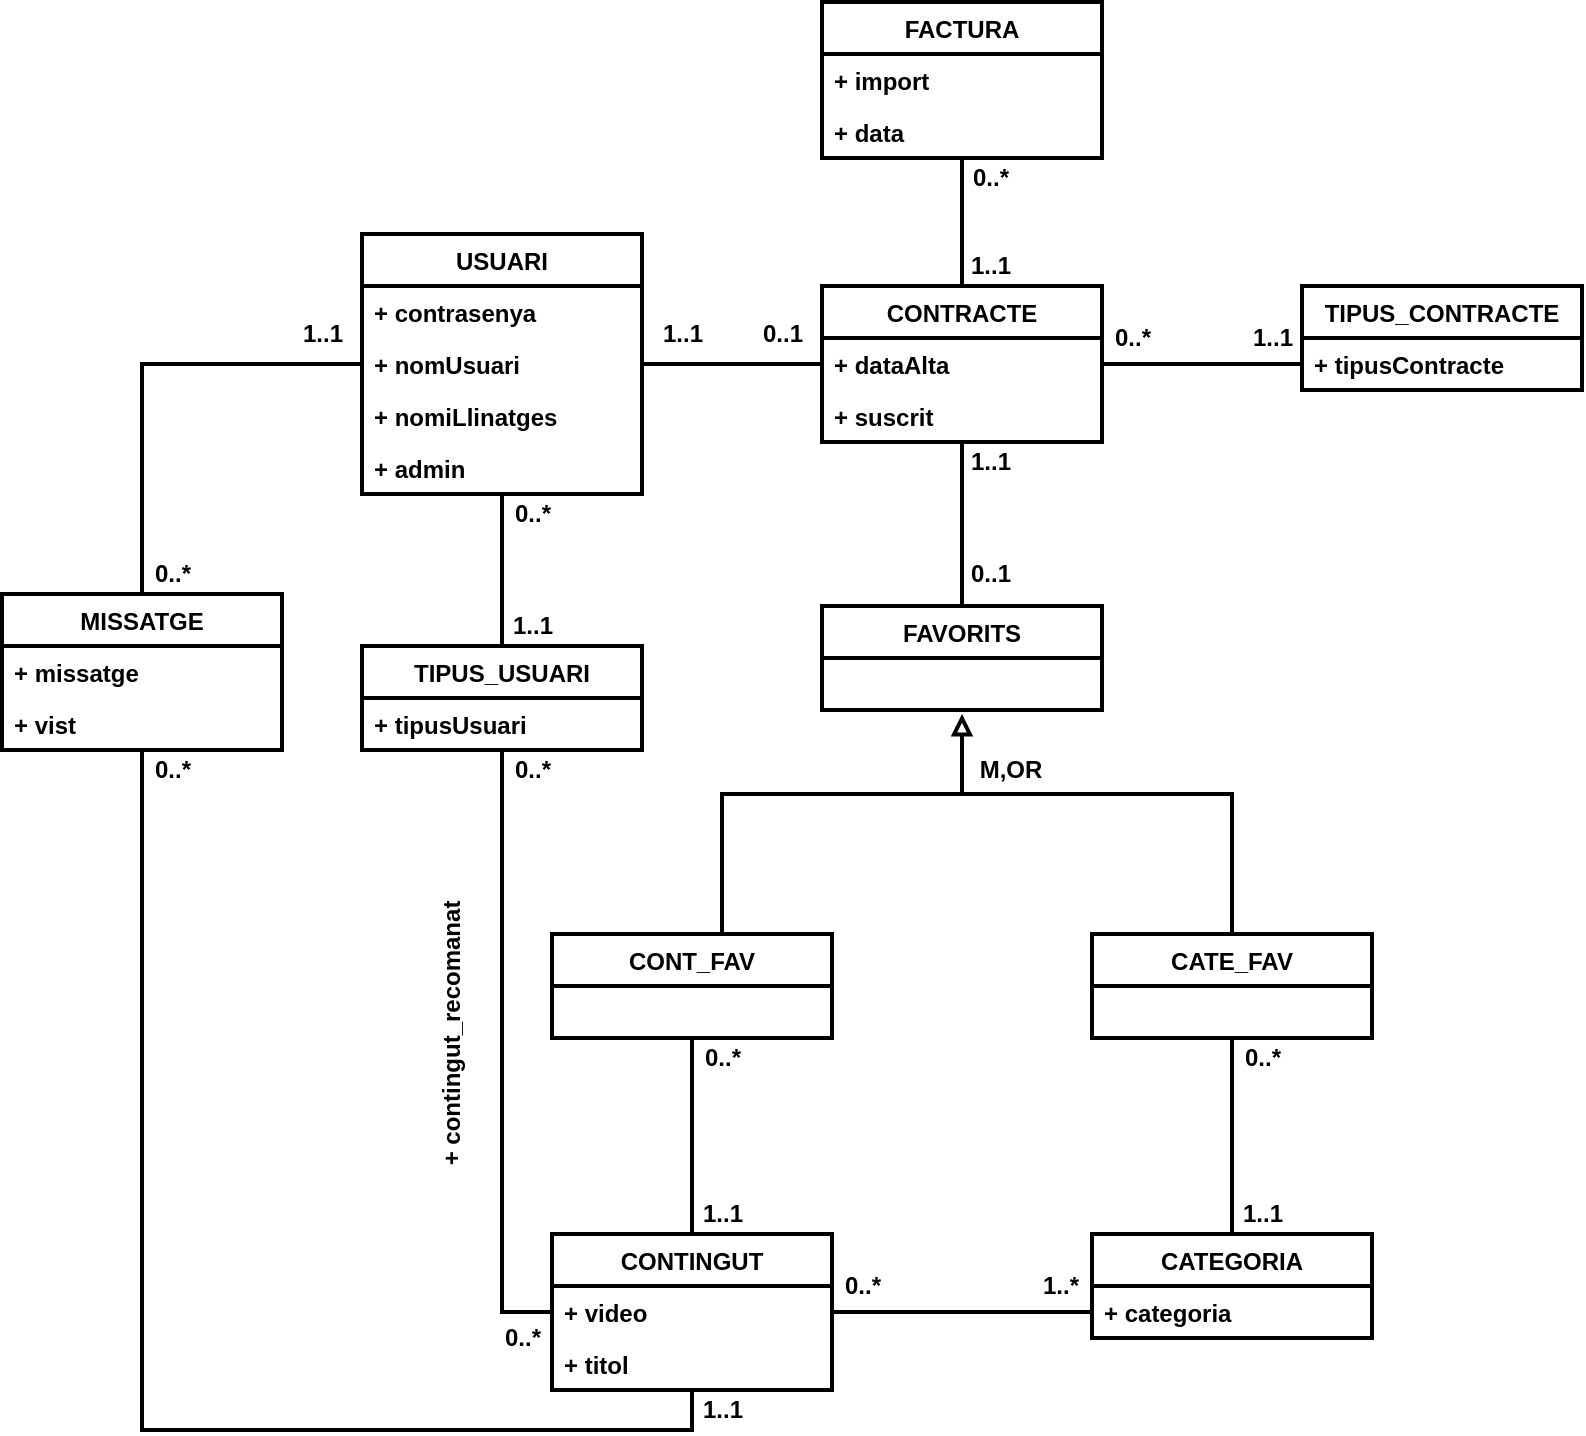 <mxfile version="15.8.7" type="device"><diagram id="4Mzj-n0A8DgF8S2J7ucG" name="Página-1"><mxGraphModel dx="1427" dy="475" grid="1" gridSize="10" guides="1" tooltips="1" connect="1" arrows="1" fold="1" page="1" pageScale="1" pageWidth="827" pageHeight="1169" math="0" shadow="0"><root><mxCell id="0"/><mxCell id="1" parent="0"/><mxCell id="S-AvFleNfxMChcjrUdNi-8" style="edgeStyle=orthogonalEdgeStyle;rounded=0;orthogonalLoop=1;jettySize=auto;html=1;exitX=1;exitY=0.5;exitDx=0;exitDy=0;entryX=0;entryY=0.75;entryDx=0;entryDy=0;endArrow=none;endFill=0;strokeWidth=2;fontStyle=1" parent="1" source="S-AvFleNfxMChcjrUdNi-37" target="S-AvFleNfxMChcjrUdNi-6" edge="1"><mxGeometry relative="1" as="geometry"/></mxCell><mxCell id="S-AvFleNfxMChcjrUdNi-22" style="edgeStyle=orthogonalEdgeStyle;rounded=0;orthogonalLoop=1;jettySize=auto;html=1;exitX=0.5;exitY=1;exitDx=0;exitDy=0;entryX=0.5;entryY=0;entryDx=0;entryDy=0;endArrow=none;endFill=0;strokeWidth=2;fontStyle=1" parent="1" source="S-AvFleNfxMChcjrUdNi-1" target="S-AvFleNfxMChcjrUdNi-17" edge="1"><mxGeometry relative="1" as="geometry"/></mxCell><mxCell id="S-AvFleNfxMChcjrUdNi-1" value="CONTRACTE" style="swimlane;fontStyle=1;childLayout=stackLayout;horizontal=1;startSize=26;fillColor=none;horizontalStack=0;resizeParent=1;resizeParentMax=0;resizeLast=0;collapsible=1;marginBottom=0;strokeWidth=2;" parent="1" vertex="1"><mxGeometry x="320" y="156" width="140" height="78" as="geometry"/></mxCell><mxCell id="S-AvFleNfxMChcjrUdNi-37" value="+ dataAlta" style="text;strokeColor=none;fillColor=none;align=left;verticalAlign=top;spacingLeft=4;spacingRight=4;overflow=hidden;rotatable=0;points=[[0,0.5],[1,0.5]];portConstraint=eastwest;fontStyle=1" parent="S-AvFleNfxMChcjrUdNi-1" vertex="1"><mxGeometry y="26" width="140" height="26" as="geometry"/></mxCell><mxCell id="SWSklIYPGX-UDRLk-Jqf-1" value="+ suscrit" style="text;strokeColor=none;fillColor=none;align=left;verticalAlign=top;spacingLeft=4;spacingRight=4;overflow=hidden;rotatable=0;points=[[0,0.5],[1,0.5]];portConstraint=eastwest;fontStyle=1" vertex="1" parent="S-AvFleNfxMChcjrUdNi-1"><mxGeometry y="52" width="140" height="26" as="geometry"/></mxCell><mxCell id="S-AvFleNfxMChcjrUdNi-7" style="edgeStyle=orthogonalEdgeStyle;rounded=0;orthogonalLoop=1;jettySize=auto;html=1;exitX=0.5;exitY=1;exitDx=0;exitDy=0;entryX=0.5;entryY=0;entryDx=0;entryDy=0;strokeWidth=2;endArrow=none;endFill=0;fontStyle=1" parent="1" source="S-AvFleNfxMChcjrUdNi-5" target="S-AvFleNfxMChcjrUdNi-1" edge="1"><mxGeometry relative="1" as="geometry"/></mxCell><mxCell id="S-AvFleNfxMChcjrUdNi-5" value="FACTURA" style="swimlane;fontStyle=1;childLayout=stackLayout;horizontal=1;startSize=26;fillColor=none;horizontalStack=0;resizeParent=1;resizeParentMax=0;resizeLast=0;collapsible=1;marginBottom=0;strokeWidth=2;" parent="1" vertex="1"><mxGeometry x="320" y="14" width="140" height="78" as="geometry"/></mxCell><mxCell id="h2u4UO7is9LQjmH4nHKm-2" value="+ import" style="text;strokeColor=none;fillColor=none;align=left;verticalAlign=top;spacingLeft=4;spacingRight=4;overflow=hidden;rotatable=0;points=[[0,0.5],[1,0.5]];portConstraint=eastwest;fontStyle=1" parent="S-AvFleNfxMChcjrUdNi-5" vertex="1"><mxGeometry y="26" width="140" height="26" as="geometry"/></mxCell><mxCell id="h2u4UO7is9LQjmH4nHKm-1" value="+ data" style="text;strokeColor=none;fillColor=none;align=left;verticalAlign=top;spacingLeft=4;spacingRight=4;overflow=hidden;rotatable=0;points=[[0,0.5],[1,0.5]];portConstraint=eastwest;fontStyle=1" parent="S-AvFleNfxMChcjrUdNi-5" vertex="1"><mxGeometry y="52" width="140" height="26" as="geometry"/></mxCell><mxCell id="S-AvFleNfxMChcjrUdNi-6" value="TIPUS_CONTRACTE" style="swimlane;fontStyle=1;childLayout=stackLayout;horizontal=1;startSize=26;fillColor=none;horizontalStack=0;resizeParent=1;resizeParentMax=0;resizeLast=0;collapsible=1;marginBottom=0;strokeWidth=2;" parent="1" vertex="1"><mxGeometry x="560" y="156" width="140" height="52" as="geometry"/></mxCell><mxCell id="h2u4UO7is9LQjmH4nHKm-3" value="+ tipusContracte" style="text;strokeColor=none;fillColor=none;align=left;verticalAlign=top;spacingLeft=4;spacingRight=4;overflow=hidden;rotatable=0;points=[[0,0.5],[1,0.5]];portConstraint=eastwest;fontStyle=1" parent="S-AvFleNfxMChcjrUdNi-6" vertex="1"><mxGeometry y="26" width="140" height="26" as="geometry"/></mxCell><mxCell id="S-AvFleNfxMChcjrUdNi-12" style="edgeStyle=orthogonalEdgeStyle;rounded=0;orthogonalLoop=1;jettySize=auto;html=1;exitX=0.5;exitY=1;exitDx=0;exitDy=0;entryX=0.5;entryY=0;entryDx=0;entryDy=0;endArrow=none;endFill=0;strokeWidth=2;fontStyle=1" parent="1" source="S-AvFleNfxMChcjrUdNi-9" target="S-AvFleNfxMChcjrUdNi-11" edge="1"><mxGeometry relative="1" as="geometry"/></mxCell><mxCell id="S-AvFleNfxMChcjrUdNi-9" value="USUARI" style="swimlane;fontStyle=1;childLayout=stackLayout;horizontal=1;startSize=26;fillColor=none;horizontalStack=0;resizeParent=1;resizeParentMax=0;resizeLast=0;collapsible=1;marginBottom=0;strokeWidth=2;" parent="1" vertex="1"><mxGeometry x="90" y="130" width="140" height="130" as="geometry"/></mxCell><mxCell id="S-AvFleNfxMChcjrUdNi-35" value="+ contrasenya" style="text;strokeColor=none;fillColor=none;align=left;verticalAlign=top;spacingLeft=4;spacingRight=4;overflow=hidden;rotatable=0;points=[[0,0.5],[1,0.5]];portConstraint=eastwest;fontStyle=1" parent="S-AvFleNfxMChcjrUdNi-9" vertex="1"><mxGeometry y="26" width="140" height="26" as="geometry"/></mxCell><mxCell id="SWSklIYPGX-UDRLk-Jqf-17" value="+ nomUsuari" style="text;strokeColor=none;fillColor=none;align=left;verticalAlign=top;spacingLeft=4;spacingRight=4;overflow=hidden;rotatable=0;points=[[0,0.5],[1,0.5]];portConstraint=eastwest;fontStyle=1" vertex="1" parent="S-AvFleNfxMChcjrUdNi-9"><mxGeometry y="52" width="140" height="26" as="geometry"/></mxCell><mxCell id="S-AvFleNfxMChcjrUdNi-34" value="+ nomiLlinatges" style="text;strokeColor=none;fillColor=none;align=left;verticalAlign=top;spacingLeft=4;spacingRight=4;overflow=hidden;rotatable=0;points=[[0,0.5],[1,0.5]];portConstraint=eastwest;fontStyle=1" parent="S-AvFleNfxMChcjrUdNi-9" vertex="1"><mxGeometry y="78" width="140" height="26" as="geometry"/></mxCell><mxCell id="S-AvFleNfxMChcjrUdNi-33" value="+ admin" style="text;strokeColor=none;fillColor=none;align=left;verticalAlign=top;spacingLeft=4;spacingRight=4;overflow=hidden;rotatable=0;points=[[0,0.5],[1,0.5]];portConstraint=eastwest;fontStyle=1" parent="S-AvFleNfxMChcjrUdNi-9" vertex="1"><mxGeometry y="104" width="140" height="26" as="geometry"/></mxCell><mxCell id="S-AvFleNfxMChcjrUdNi-11" value="TIPUS_USUARI" style="swimlane;fontStyle=1;childLayout=stackLayout;horizontal=1;startSize=26;fillColor=none;horizontalStack=0;resizeParent=1;resizeParentMax=0;resizeLast=0;collapsible=1;marginBottom=0;strokeWidth=2;" parent="1" vertex="1"><mxGeometry x="90" y="336" width="140" height="52" as="geometry"/></mxCell><mxCell id="S-AvFleNfxMChcjrUdNi-38" value="+ tipusUsuari" style="text;strokeColor=none;fillColor=none;align=left;verticalAlign=top;spacingLeft=4;spacingRight=4;overflow=hidden;rotatable=0;points=[[0,0.5],[1,0.5]];portConstraint=eastwest;fontStyle=1" parent="S-AvFleNfxMChcjrUdNi-11" vertex="1"><mxGeometry y="26" width="140" height="26" as="geometry"/></mxCell><mxCell id="S-AvFleNfxMChcjrUdNi-30" style="edgeStyle=orthogonalEdgeStyle;rounded=0;orthogonalLoop=1;jettySize=auto;html=1;exitX=0.5;exitY=1;exitDx=0;exitDy=0;entryX=0.5;entryY=1;entryDx=0;entryDy=0;endArrow=none;endFill=0;strokeWidth=2;fontStyle=1" parent="1" source="S-AvFleNfxMChcjrUdNi-13" target="S-AvFleNfxMChcjrUdNi-18" edge="1"><mxGeometry relative="1" as="geometry"/></mxCell><mxCell id="S-AvFleNfxMChcjrUdNi-13" value="MISSATGE" style="swimlane;fontStyle=1;childLayout=stackLayout;horizontal=1;startSize=26;fillColor=none;horizontalStack=0;resizeParent=1;resizeParentMax=0;resizeLast=0;collapsible=1;marginBottom=0;strokeWidth=2;" parent="1" vertex="1"><mxGeometry x="-90" y="310" width="140" height="78" as="geometry"/></mxCell><mxCell id="S-AvFleNfxMChcjrUdNi-36" value="+ missatge" style="text;strokeColor=none;fillColor=none;align=left;verticalAlign=top;spacingLeft=4;spacingRight=4;overflow=hidden;rotatable=0;points=[[0,0.5],[1,0.5]];portConstraint=eastwest;fontStyle=1" parent="S-AvFleNfxMChcjrUdNi-13" vertex="1"><mxGeometry y="26" width="140" height="26" as="geometry"/></mxCell><mxCell id="S-AvFleNfxMChcjrUdNi-39" value="+ vist" style="text;strokeColor=none;fillColor=none;align=left;verticalAlign=top;spacingLeft=4;spacingRight=4;overflow=hidden;rotatable=0;points=[[0,0.5],[1,0.5]];portConstraint=eastwest;fontStyle=1" parent="S-AvFleNfxMChcjrUdNi-13" vertex="1"><mxGeometry y="52" width="140" height="26" as="geometry"/></mxCell><mxCell id="S-AvFleNfxMChcjrUdNi-17" value="FAVORITS" style="swimlane;fontStyle=1;childLayout=stackLayout;horizontal=1;startSize=26;fillColor=none;horizontalStack=0;resizeParent=1;resizeParentMax=0;resizeLast=0;collapsible=1;marginBottom=0;strokeWidth=2;" parent="1" vertex="1"><mxGeometry x="320" y="316" width="140" height="52" as="geometry"/></mxCell><mxCell id="SWSklIYPGX-UDRLk-Jqf-3" style="edgeStyle=orthogonalEdgeStyle;rounded=0;orthogonalLoop=1;jettySize=auto;html=1;endArrow=block;endFill=0;strokeWidth=2;exitX=0.5;exitY=0;exitDx=0;exitDy=0;" edge="1" parent="1" source="SWSklIYPGX-UDRLk-Jqf-5"><mxGeometry relative="1" as="geometry"><mxPoint x="250" y="460" as="sourcePoint"/><mxPoint x="390" y="370" as="targetPoint"/><Array as="points"><mxPoint x="270" y="480"/><mxPoint x="270" y="410"/><mxPoint x="390" y="410"/></Array></mxGeometry></mxCell><mxCell id="S-AvFleNfxMChcjrUdNi-18" value="CONTINGUT" style="swimlane;fontStyle=1;childLayout=stackLayout;horizontal=1;startSize=26;fillColor=none;horizontalStack=0;resizeParent=1;resizeParentMax=0;resizeLast=0;collapsible=1;marginBottom=0;strokeWidth=2;" parent="1" vertex="1"><mxGeometry x="185" y="630" width="140" height="78" as="geometry"/></mxCell><mxCell id="S-AvFleNfxMChcjrUdNi-42" value="+ video" style="text;strokeColor=none;fillColor=none;align=left;verticalAlign=top;spacingLeft=4;spacingRight=4;overflow=hidden;rotatable=0;points=[[0,0.5],[1,0.5]];portConstraint=eastwest;fontStyle=1" parent="S-AvFleNfxMChcjrUdNi-18" vertex="1"><mxGeometry y="26" width="140" height="26" as="geometry"/></mxCell><mxCell id="S-AvFleNfxMChcjrUdNi-43" value="+ titol" style="text;strokeColor=none;fillColor=none;align=left;verticalAlign=top;spacingLeft=4;spacingRight=4;overflow=hidden;rotatable=0;points=[[0,0.5],[1,0.5]];portConstraint=eastwest;fontStyle=1" parent="S-AvFleNfxMChcjrUdNi-18" vertex="1"><mxGeometry y="52" width="140" height="26" as="geometry"/></mxCell><mxCell id="S-AvFleNfxMChcjrUdNi-24" value="CATEGORIA" style="swimlane;fontStyle=1;childLayout=stackLayout;horizontal=1;startSize=26;fillColor=none;horizontalStack=0;resizeParent=1;resizeParentMax=0;resizeLast=0;collapsible=1;marginBottom=0;strokeWidth=2;" parent="1" vertex="1"><mxGeometry x="455" y="630" width="140" height="52" as="geometry"/></mxCell><mxCell id="S-AvFleNfxMChcjrUdNi-45" value="+ categoria" style="text;strokeColor=none;fillColor=none;align=left;verticalAlign=top;spacingLeft=4;spacingRight=4;overflow=hidden;rotatable=0;points=[[0,0.5],[1,0.5]];portConstraint=eastwest;fontStyle=1" parent="S-AvFleNfxMChcjrUdNi-24" vertex="1"><mxGeometry y="26" width="140" height="26" as="geometry"/></mxCell><mxCell id="S-AvFleNfxMChcjrUdNi-50" style="edgeStyle=orthogonalEdgeStyle;rounded=0;orthogonalLoop=1;jettySize=auto;html=1;exitX=1;exitY=0.5;exitDx=0;exitDy=0;entryX=0;entryY=0.5;entryDx=0;entryDy=0;endArrow=none;endFill=0;strokeWidth=2;fontStyle=1" parent="1" source="S-AvFleNfxMChcjrUdNi-42" target="S-AvFleNfxMChcjrUdNi-45" edge="1"><mxGeometry relative="1" as="geometry"/></mxCell><mxCell id="S-AvFleNfxMChcjrUdNi-55" style="edgeStyle=orthogonalEdgeStyle;rounded=0;orthogonalLoop=1;jettySize=auto;html=1;exitX=0;exitY=0.5;exitDx=0;exitDy=0;entryX=0.5;entryY=1;entryDx=0;entryDy=0;endArrow=none;endFill=0;strokeWidth=2;fontStyle=1" parent="1" source="S-AvFleNfxMChcjrUdNi-42" target="S-AvFleNfxMChcjrUdNi-11" edge="1"><mxGeometry relative="1" as="geometry"/></mxCell><mxCell id="h2u4UO7is9LQjmH4nHKm-4" value="1..1" style="text;html=1;align=center;verticalAlign=middle;resizable=0;points=[];autosize=1;strokeColor=none;fillColor=none;fontStyle=1" parent="1" vertex="1"><mxGeometry x="230" y="170" width="40" height="20" as="geometry"/></mxCell><mxCell id="h2u4UO7is9LQjmH4nHKm-5" value="1..1" style="text;html=1;align=center;verticalAlign=middle;resizable=0;points=[];autosize=1;strokeColor=none;fillColor=none;fontStyle=1" parent="1" vertex="1"><mxGeometry x="50" y="170" width="40" height="20" as="geometry"/></mxCell><mxCell id="h2u4UO7is9LQjmH4nHKm-6" value="0..*" style="text;html=1;align=center;verticalAlign=middle;resizable=0;points=[];autosize=1;strokeColor=none;fillColor=none;fontStyle=1" parent="1" vertex="1"><mxGeometry x="-20" y="290" width="30" height="20" as="geometry"/></mxCell><mxCell id="h2u4UO7is9LQjmH4nHKm-7" value="0..*" style="text;html=1;align=center;verticalAlign=middle;resizable=0;points=[];autosize=1;strokeColor=none;fillColor=none;fontStyle=1" parent="1" vertex="1"><mxGeometry x="-20" y="388" width="30" height="20" as="geometry"/></mxCell><mxCell id="h2u4UO7is9LQjmH4nHKm-9" value="+ contingut_recomanat" style="text;html=1;align=center;verticalAlign=middle;resizable=0;points=[];autosize=1;strokeColor=none;fillColor=none;fontStyle=1;rotation=-90;" parent="1" vertex="1"><mxGeometry x="60" y="520" width="150" height="20" as="geometry"/></mxCell><mxCell id="h2u4UO7is9LQjmH4nHKm-10" value="0..*" style="text;html=1;align=center;verticalAlign=middle;resizable=0;points=[];autosize=1;strokeColor=none;fillColor=none;fontStyle=1" parent="1" vertex="1"><mxGeometry x="160" y="388" width="30" height="20" as="geometry"/></mxCell><mxCell id="h2u4UO7is9LQjmH4nHKm-11" value="1..1" style="text;html=1;align=center;verticalAlign=middle;resizable=0;points=[];autosize=1;strokeColor=none;fillColor=none;fontStyle=1" parent="1" vertex="1"><mxGeometry x="155" y="316" width="40" height="20" as="geometry"/></mxCell><mxCell id="h2u4UO7is9LQjmH4nHKm-12" value="0..*" style="text;html=1;align=center;verticalAlign=middle;resizable=0;points=[];autosize=1;strokeColor=none;fillColor=none;fontStyle=1" parent="1" vertex="1"><mxGeometry x="160" y="260" width="30" height="20" as="geometry"/></mxCell><mxCell id="h2u4UO7is9LQjmH4nHKm-13" value="0..*" style="text;html=1;align=center;verticalAlign=middle;resizable=0;points=[];autosize=1;strokeColor=none;fillColor=none;fontStyle=1" parent="1" vertex="1"><mxGeometry x="155" y="672" width="30" height="20" as="geometry"/></mxCell><mxCell id="h2u4UO7is9LQjmH4nHKm-14" value="1..1" style="text;html=1;align=center;verticalAlign=middle;resizable=0;points=[];autosize=1;strokeColor=none;fillColor=none;fontStyle=1" parent="1" vertex="1"><mxGeometry x="250" y="708" width="40" height="20" as="geometry"/></mxCell><mxCell id="h2u4UO7is9LQjmH4nHKm-16" value="0..*" style="text;html=1;align=center;verticalAlign=middle;resizable=0;points=[];autosize=1;strokeColor=none;fillColor=none;fontStyle=1" parent="1" vertex="1"><mxGeometry x="255" y="532" width="30" height="20" as="geometry"/></mxCell><mxCell id="h2u4UO7is9LQjmH4nHKm-17" value="0..*" style="text;html=1;align=center;verticalAlign=middle;resizable=0;points=[];autosize=1;strokeColor=none;fillColor=none;fontStyle=1" parent="1" vertex="1"><mxGeometry x="525" y="532" width="30" height="20" as="geometry"/></mxCell><mxCell id="h2u4UO7is9LQjmH4nHKm-22" value="0..*" style="text;html=1;align=center;verticalAlign=middle;resizable=0;points=[];autosize=1;strokeColor=none;fillColor=none;fontStyle=1" parent="1" vertex="1"><mxGeometry x="325" y="646" width="30" height="20" as="geometry"/></mxCell><mxCell id="h2u4UO7is9LQjmH4nHKm-23" value="1..*" style="text;html=1;align=center;verticalAlign=middle;resizable=0;points=[];autosize=1;strokeColor=none;fillColor=none;fontStyle=1" parent="1" vertex="1"><mxGeometry x="424" y="646" width="30" height="20" as="geometry"/></mxCell><mxCell id="h2u4UO7is9LQjmH4nHKm-24" value="0..1" style="text;html=1;align=center;verticalAlign=middle;resizable=0;points=[];autosize=1;strokeColor=none;fillColor=none;fontStyle=1" parent="1" vertex="1"><mxGeometry x="384" y="290" width="40" height="20" as="geometry"/></mxCell><mxCell id="h2u4UO7is9LQjmH4nHKm-25" value="1..1" style="text;html=1;align=center;verticalAlign=middle;resizable=0;points=[];autosize=1;strokeColor=none;fillColor=none;fontStyle=1" parent="1" vertex="1"><mxGeometry x="384" y="234" width="40" height="20" as="geometry"/></mxCell><mxCell id="h2u4UO7is9LQjmH4nHKm-26" value="0..*" style="text;html=1;align=center;verticalAlign=middle;resizable=0;points=[];autosize=1;strokeColor=none;fillColor=none;fontStyle=1" parent="1" vertex="1"><mxGeometry x="460" y="172" width="30" height="20" as="geometry"/></mxCell><mxCell id="h2u4UO7is9LQjmH4nHKm-27" value="1..1" style="text;html=1;align=center;verticalAlign=middle;resizable=0;points=[];autosize=1;strokeColor=none;fillColor=none;fontStyle=1" parent="1" vertex="1"><mxGeometry x="525" y="172" width="40" height="20" as="geometry"/></mxCell><mxCell id="h2u4UO7is9LQjmH4nHKm-29" value="1..1" style="text;html=1;align=center;verticalAlign=middle;resizable=0;points=[];autosize=1;strokeColor=none;fillColor=none;fontStyle=1" parent="1" vertex="1"><mxGeometry x="384" y="136" width="40" height="20" as="geometry"/></mxCell><mxCell id="h2u4UO7is9LQjmH4nHKm-32" value="0..*" style="text;html=1;align=center;verticalAlign=middle;resizable=0;points=[];autosize=1;strokeColor=none;fillColor=none;fontStyle=1" parent="1" vertex="1"><mxGeometry x="389" y="92" width="30" height="20" as="geometry"/></mxCell><mxCell id="SWSklIYPGX-UDRLk-Jqf-11" style="edgeStyle=orthogonalEdgeStyle;rounded=0;orthogonalLoop=1;jettySize=auto;html=1;exitX=0.5;exitY=1;exitDx=0;exitDy=0;entryX=0.5;entryY=0;entryDx=0;entryDy=0;endArrow=none;endFill=0;strokeWidth=2;" edge="1" parent="1" source="SWSklIYPGX-UDRLk-Jqf-5" target="S-AvFleNfxMChcjrUdNi-18"><mxGeometry relative="1" as="geometry"/></mxCell><mxCell id="SWSklIYPGX-UDRLk-Jqf-5" value="CONT_FAV" style="swimlane;fontStyle=1;childLayout=stackLayout;horizontal=1;startSize=26;fillColor=none;horizontalStack=0;resizeParent=1;resizeParentMax=0;resizeLast=0;collapsible=1;marginBottom=0;strokeWidth=2;" vertex="1" parent="1"><mxGeometry x="185" y="480" width="140" height="52" as="geometry"/></mxCell><mxCell id="SWSklIYPGX-UDRLk-Jqf-12" style="edgeStyle=orthogonalEdgeStyle;rounded=0;orthogonalLoop=1;jettySize=auto;html=1;exitX=0.5;exitY=1;exitDx=0;exitDy=0;entryX=0.5;entryY=0;entryDx=0;entryDy=0;endArrow=none;endFill=0;strokeWidth=2;" edge="1" parent="1" source="SWSklIYPGX-UDRLk-Jqf-7" target="S-AvFleNfxMChcjrUdNi-24"><mxGeometry relative="1" as="geometry"/></mxCell><mxCell id="SWSklIYPGX-UDRLk-Jqf-13" style="edgeStyle=orthogonalEdgeStyle;rounded=0;orthogonalLoop=1;jettySize=auto;html=1;exitX=0.5;exitY=0;exitDx=0;exitDy=0;endArrow=none;endFill=0;strokeWidth=2;" edge="1" parent="1" source="SWSklIYPGX-UDRLk-Jqf-7"><mxGeometry relative="1" as="geometry"><mxPoint x="390" y="380" as="targetPoint"/><Array as="points"><mxPoint x="525" y="410"/><mxPoint x="390" y="410"/></Array></mxGeometry></mxCell><mxCell id="SWSklIYPGX-UDRLk-Jqf-7" value="CATE_FAV" style="swimlane;fontStyle=1;childLayout=stackLayout;horizontal=1;startSize=26;fillColor=none;horizontalStack=0;resizeParent=1;resizeParentMax=0;resizeLast=0;collapsible=1;marginBottom=0;strokeWidth=2;" vertex="1" parent="1"><mxGeometry x="455" y="480" width="140" height="52" as="geometry"/></mxCell><mxCell id="SWSklIYPGX-UDRLk-Jqf-14" value="1..1" style="text;html=1;align=center;verticalAlign=middle;resizable=0;points=[];autosize=1;strokeColor=none;fillColor=none;fontStyle=1" vertex="1" parent="1"><mxGeometry x="250" y="610" width="40" height="20" as="geometry"/></mxCell><mxCell id="SWSklIYPGX-UDRLk-Jqf-15" value="1..1" style="text;html=1;align=center;verticalAlign=middle;resizable=0;points=[];autosize=1;strokeColor=none;fillColor=none;fontStyle=1" vertex="1" parent="1"><mxGeometry x="520" y="610" width="40" height="20" as="geometry"/></mxCell><mxCell id="SWSklIYPGX-UDRLk-Jqf-16" value="&lt;b&gt;M,OR&lt;/b&gt;" style="text;html=1;align=center;verticalAlign=middle;resizable=0;points=[];autosize=1;strokeColor=none;fillColor=none;" vertex="1" parent="1"><mxGeometry x="389" y="388" width="50" height="20" as="geometry"/></mxCell><mxCell id="SWSklIYPGX-UDRLk-Jqf-18" style="edgeStyle=orthogonalEdgeStyle;rounded=0;orthogonalLoop=1;jettySize=auto;html=1;exitX=0;exitY=0.5;exitDx=0;exitDy=0;entryX=1;entryY=0.5;entryDx=0;entryDy=0;endArrow=none;endFill=0;strokeWidth=2;" edge="1" parent="1" source="S-AvFleNfxMChcjrUdNi-37" target="SWSklIYPGX-UDRLk-Jqf-17"><mxGeometry relative="1" as="geometry"/></mxCell><mxCell id="SWSklIYPGX-UDRLk-Jqf-19" style="edgeStyle=orthogonalEdgeStyle;rounded=0;orthogonalLoop=1;jettySize=auto;html=1;exitX=0;exitY=0.5;exitDx=0;exitDy=0;entryX=0.5;entryY=0;entryDx=0;entryDy=0;endArrow=none;endFill=0;strokeWidth=2;" edge="1" parent="1" source="SWSklIYPGX-UDRLk-Jqf-17" target="S-AvFleNfxMChcjrUdNi-13"><mxGeometry relative="1" as="geometry"/></mxCell><mxCell id="SWSklIYPGX-UDRLk-Jqf-20" value="0..1" style="text;html=1;align=center;verticalAlign=middle;resizable=0;points=[];autosize=1;strokeColor=none;fillColor=none;fontStyle=1" vertex="1" parent="1"><mxGeometry x="280" y="170" width="40" height="20" as="geometry"/></mxCell></root></mxGraphModel></diagram></mxfile>